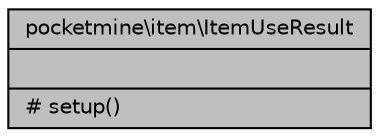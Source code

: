 digraph "pocketmine\item\ItemUseResult"
{
 // INTERACTIVE_SVG=YES
 // LATEX_PDF_SIZE
  edge [fontname="Helvetica",fontsize="10",labelfontname="Helvetica",labelfontsize="10"];
  node [fontname="Helvetica",fontsize="10",shape=record];
  Node1 [label="{pocketmine\\item\\ItemUseResult\n||# setup()\l}",height=0.2,width=0.4,color="black", fillcolor="grey75", style="filled", fontcolor="black",tooltip=" "];
}
